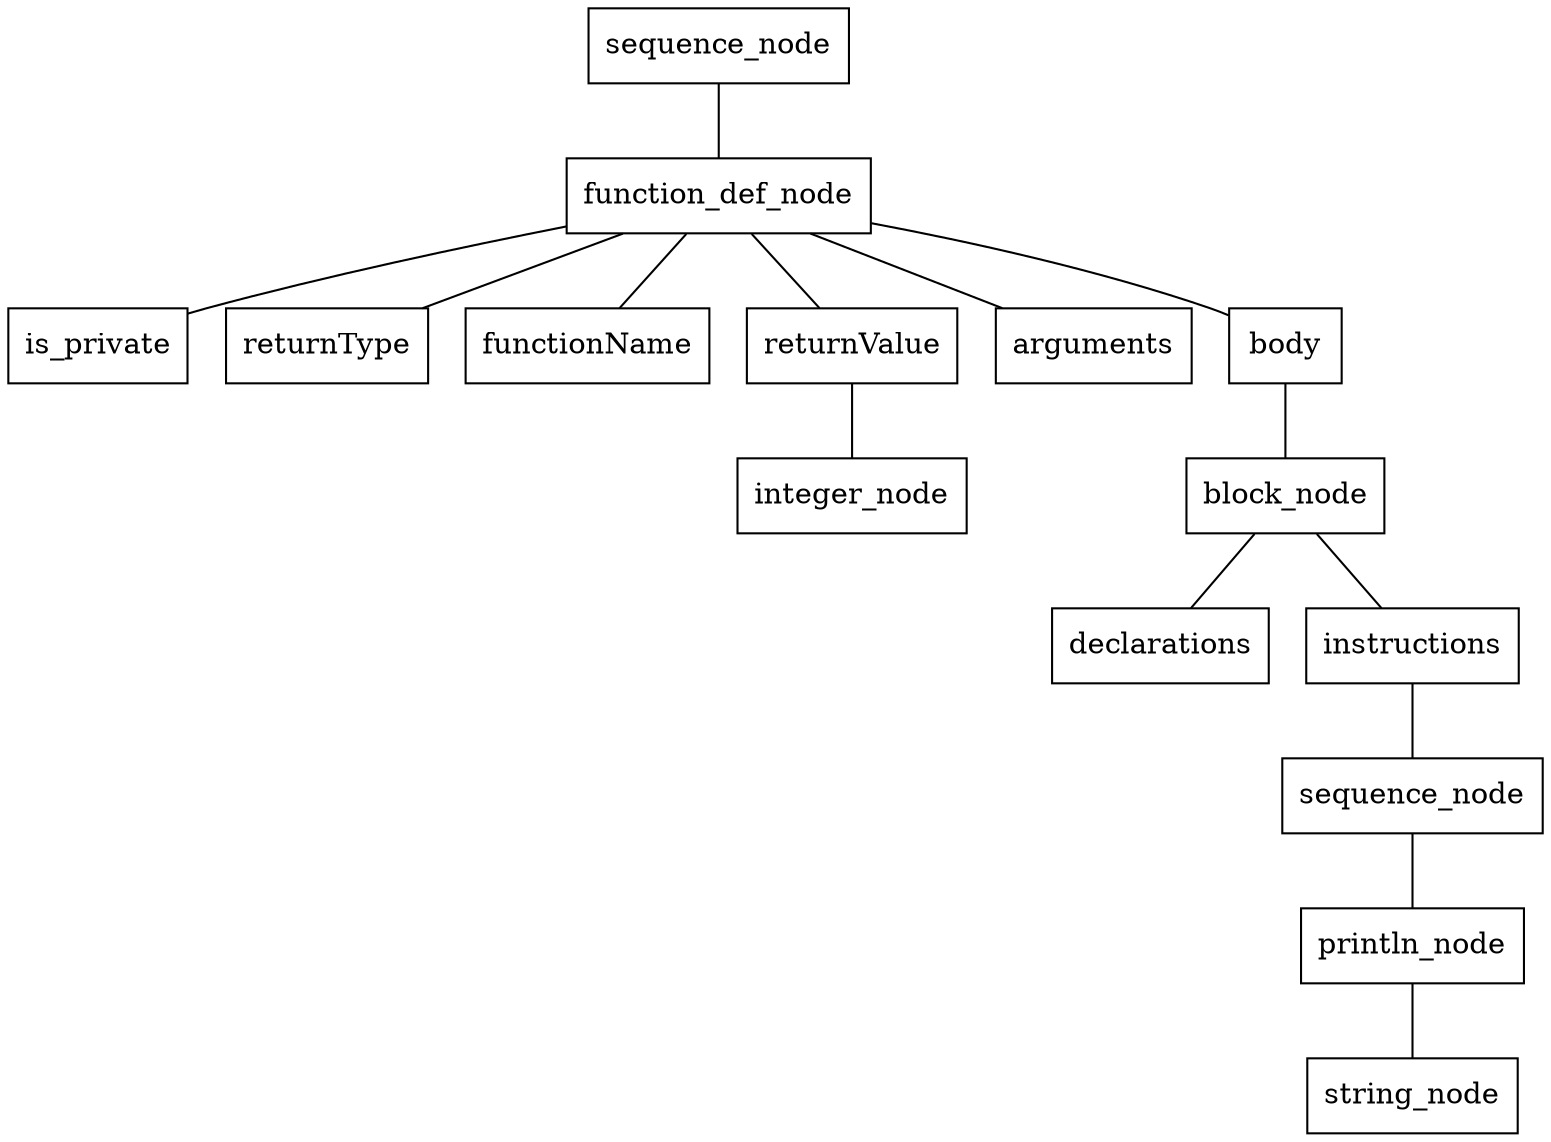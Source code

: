 graph XmlToDot20170419{
rankdir = TB;
node [shape=box];
SEQUENCE_NODEulgzphxu -- FUNCTION_DEF_NODEhweuxngz
FUNCTION_DEF_NODEhweuxngz -- IS_PRIVATEelblzngm
IS_PRIVATEelblzngm [label="is_private"]
FUNCTION_DEF_NODEhweuxngz -- RETURNTYPEiffrvnln
RETURNTYPEiffrvnln [label="returnType"]
FUNCTION_DEF_NODEhweuxngz -- FUNCTIONNAMEliknuknr
FUNCTIONNAMEliknuknr [label="functionName"]
FUNCTION_DEF_NODEhweuxngz -- RETURNVALUEfbnvboqv
RETURNVALUEfbnvboqv -- INTEGER_NODEwxvirsol
INTEGER_NODEwxvirsol [label="integer_node"]
RETURNVALUEfbnvboqv [label="returnValue"]
FUNCTION_DEF_NODEhweuxngz -- ARGUMENTSsbcjnumh
ARGUMENTSsbcjnumh [label="arguments"]
FUNCTION_DEF_NODEhweuxngz -- BODYfzjeybcs
BODYfzjeybcs -- BLOCK_NODEbdovntgh
BLOCK_NODEbdovntgh -- DECLARATIONStcjkbdsj
DECLARATIONStcjkbdsj [label="declarations"]
BLOCK_NODEbdovntgh -- INSTRUCTIONSvqhbxkkl
INSTRUCTIONSvqhbxkkl -- SEQUENCE_NODEtmrimeyy
SEQUENCE_NODEtmrimeyy -- PRINTLN_NODEapagagdv
PRINTLN_NODEapagagdv -- STRING_NODEjvvmvhob
STRING_NODEjvvmvhob [label="string_node"]
PRINTLN_NODEapagagdv [label="println_node"]
SEQUENCE_NODEtmrimeyy [label="sequence_node"]
INSTRUCTIONSvqhbxkkl [label="instructions"]
BLOCK_NODEbdovntgh [label="block_node"]
BODYfzjeybcs [label="body"]
FUNCTION_DEF_NODEhweuxngz [label="function_def_node"]
SEQUENCE_NODEulgzphxu [label="sequence_node"]
}

